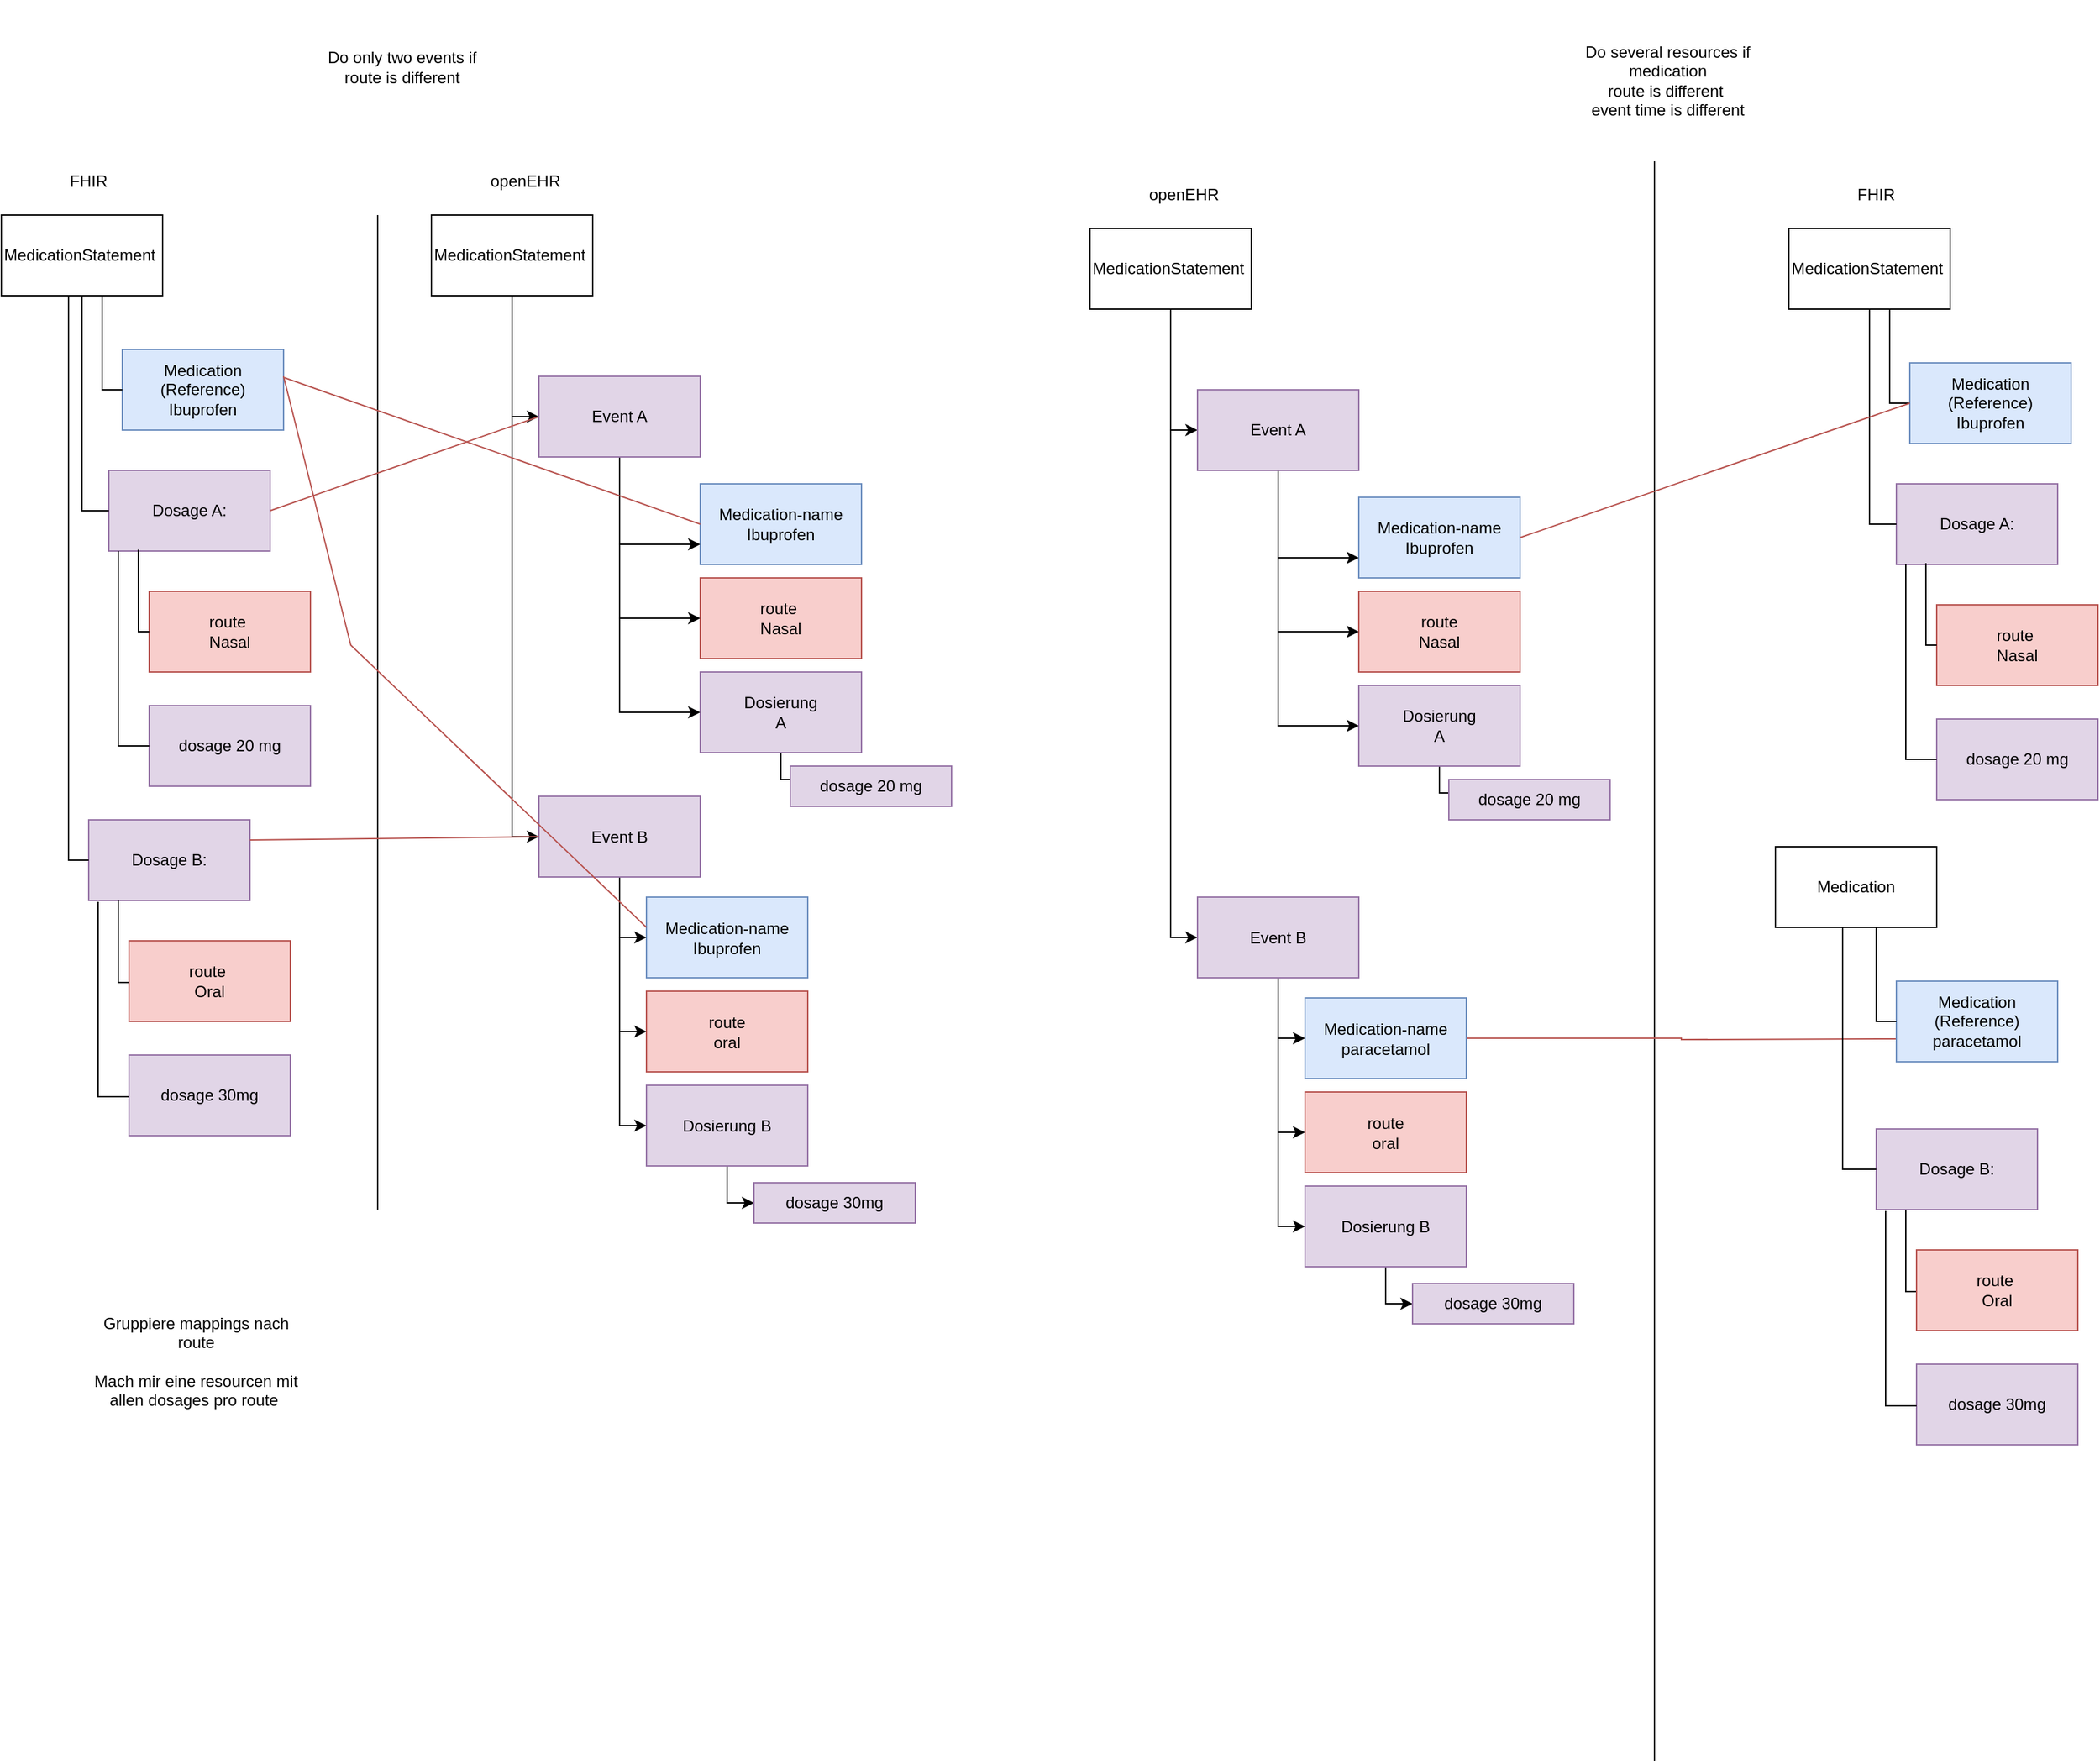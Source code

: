 <mxfile version="24.6.4" type="device">
  <diagram name="Seite-1" id="_jc1GH_dF3aMvNH4OyH0">
    <mxGraphModel dx="1147" dy="800" grid="1" gridSize="10" guides="1" tooltips="1" connect="1" arrows="1" fold="1" page="1" pageScale="1" pageWidth="827" pageHeight="1169" math="0" shadow="0">
      <root>
        <mxCell id="0" />
        <mxCell id="1" parent="0" />
        <mxCell id="tZZTub6FTzZyzJtT37lM-1" value="" style="endArrow=none;html=1;rounded=0;" parent="1" edge="1">
          <mxGeometry width="50" height="50" relative="1" as="geometry">
            <mxPoint x="400" y="900" as="sourcePoint" />
            <mxPoint x="400" y="160" as="targetPoint" />
          </mxGeometry>
        </mxCell>
        <mxCell id="tZZTub6FTzZyzJtT37lM-2" value="MedicationStatement&amp;nbsp;" style="rounded=0;whiteSpace=wrap;html=1;" parent="1" vertex="1">
          <mxGeometry x="120" y="160" width="120" height="60" as="geometry" />
        </mxCell>
        <mxCell id="tZZTub6FTzZyzJtT37lM-114" style="edgeStyle=orthogonalEdgeStyle;rounded=0;orthogonalLoop=1;jettySize=auto;html=1;entryX=0;entryY=0.5;entryDx=0;entryDy=0;" parent="1" source="tZZTub6FTzZyzJtT37lM-3" target="tZZTub6FTzZyzJtT37lM-28" edge="1">
          <mxGeometry relative="1" as="geometry">
            <Array as="points">
              <mxPoint x="500" y="310" />
            </Array>
          </mxGeometry>
        </mxCell>
        <mxCell id="tZZTub6FTzZyzJtT37lM-115" style="edgeStyle=orthogonalEdgeStyle;rounded=0;orthogonalLoop=1;jettySize=auto;html=1;entryX=0;entryY=0.5;entryDx=0;entryDy=0;" parent="1" source="tZZTub6FTzZyzJtT37lM-3" target="tZZTub6FTzZyzJtT37lM-33" edge="1">
          <mxGeometry relative="1" as="geometry">
            <Array as="points">
              <mxPoint x="500" y="622" />
            </Array>
          </mxGeometry>
        </mxCell>
        <mxCell id="tZZTub6FTzZyzJtT37lM-3" value="MedicationStatement&amp;nbsp;" style="rounded=0;whiteSpace=wrap;html=1;" parent="1" vertex="1">
          <mxGeometry x="440" y="160" width="120" height="60" as="geometry" />
        </mxCell>
        <mxCell id="tZZTub6FTzZyzJtT37lM-4" value="FHIR" style="text;html=1;strokeColor=none;fillColor=none;align=center;verticalAlign=middle;whiteSpace=wrap;rounded=0;" parent="1" vertex="1">
          <mxGeometry x="155" y="120" width="60" height="30" as="geometry" />
        </mxCell>
        <mxCell id="tZZTub6FTzZyzJtT37lM-5" value="openEHR" style="text;html=1;strokeColor=none;fillColor=none;align=center;verticalAlign=middle;whiteSpace=wrap;rounded=0;" parent="1" vertex="1">
          <mxGeometry x="480" y="120" width="60" height="30" as="geometry" />
        </mxCell>
        <mxCell id="tZZTub6FTzZyzJtT37lM-6" value="route&amp;nbsp;&lt;br&gt;Nasal" style="rounded=0;whiteSpace=wrap;html=1;fillColor=#f8cecc;strokeColor=#b85450;" parent="1" vertex="1">
          <mxGeometry x="230" y="440" width="120" height="60" as="geometry" />
        </mxCell>
        <mxCell id="tZZTub6FTzZyzJtT37lM-7" value="Dosage A:" style="rounded=0;whiteSpace=wrap;html=1;fillColor=#e1d5e7;strokeColor=#9673a6;" parent="1" vertex="1">
          <mxGeometry x="200" y="350" width="120" height="60" as="geometry" />
        </mxCell>
        <mxCell id="tZZTub6FTzZyzJtT37lM-8" value="dosage 20 mg" style="rounded=0;whiteSpace=wrap;html=1;fillColor=#e1d5e7;strokeColor=#9673a6;" parent="1" vertex="1">
          <mxGeometry x="230" y="525" width="120" height="60" as="geometry" />
        </mxCell>
        <mxCell id="tZZTub6FTzZyzJtT37lM-9" value="route&amp;nbsp;&lt;br&gt;Oral" style="rounded=0;whiteSpace=wrap;html=1;fillColor=#f8cecc;strokeColor=#b85450;" parent="1" vertex="1">
          <mxGeometry x="215" y="700" width="120" height="60" as="geometry" />
        </mxCell>
        <mxCell id="tZZTub6FTzZyzJtT37lM-10" value="Dosage B:" style="rounded=0;whiteSpace=wrap;html=1;fillColor=#e1d5e7;strokeColor=#9673a6;" parent="1" vertex="1">
          <mxGeometry x="185" y="610" width="120" height="60" as="geometry" />
        </mxCell>
        <mxCell id="tZZTub6FTzZyzJtT37lM-11" value="dosage 30mg" style="rounded=0;whiteSpace=wrap;html=1;fillColor=#e1d5e7;strokeColor=#9673a6;" parent="1" vertex="1">
          <mxGeometry x="215" y="785" width="120" height="60" as="geometry" />
        </mxCell>
        <mxCell id="tZZTub6FTzZyzJtT37lM-15" value="" style="endArrow=none;html=1;rounded=0;entryX=0.5;entryY=1;entryDx=0;entryDy=0;exitX=0;exitY=0.5;exitDx=0;exitDy=0;" parent="1" source="tZZTub6FTzZyzJtT37lM-7" target="tZZTub6FTzZyzJtT37lM-2" edge="1">
          <mxGeometry width="50" height="50" relative="1" as="geometry">
            <mxPoint x="170" y="280" as="sourcePoint" />
            <mxPoint x="180" y="210" as="targetPoint" />
            <Array as="points">
              <mxPoint x="180" y="380" />
            </Array>
          </mxGeometry>
        </mxCell>
        <mxCell id="tZZTub6FTzZyzJtT37lM-16" value="" style="endArrow=none;html=1;rounded=0;entryX=0.5;entryY=1;entryDx=0;entryDy=0;exitX=0;exitY=0.5;exitDx=0;exitDy=0;" parent="1" source="tZZTub6FTzZyzJtT37lM-10" edge="1">
          <mxGeometry width="50" height="50" relative="1" as="geometry">
            <mxPoint x="150" y="540" as="sourcePoint" />
            <mxPoint x="170" y="220" as="targetPoint" />
            <Array as="points">
              <mxPoint x="170" y="640" />
            </Array>
          </mxGeometry>
        </mxCell>
        <mxCell id="tZZTub6FTzZyzJtT37lM-18" value="" style="endArrow=none;html=1;rounded=0;exitX=0;exitY=0.5;exitDx=0;exitDy=0;entryX=0.183;entryY=0.983;entryDx=0;entryDy=0;entryPerimeter=0;" parent="1" source="tZZTub6FTzZyzJtT37lM-6" target="tZZTub6FTzZyzJtT37lM-7" edge="1">
          <mxGeometry width="50" height="50" relative="1" as="geometry">
            <mxPoint x="180" y="460" as="sourcePoint" />
            <mxPoint x="230" y="410" as="targetPoint" />
            <Array as="points">
              <mxPoint x="222" y="470" />
            </Array>
          </mxGeometry>
        </mxCell>
        <mxCell id="tZZTub6FTzZyzJtT37lM-19" value="" style="endArrow=none;html=1;rounded=0;exitX=0;exitY=0.5;exitDx=0;exitDy=0;entryX=0.183;entryY=0.983;entryDx=0;entryDy=0;entryPerimeter=0;" parent="1" source="tZZTub6FTzZyzJtT37lM-8" edge="1">
          <mxGeometry width="50" height="50" relative="1" as="geometry">
            <mxPoint x="215" y="471" as="sourcePoint" />
            <mxPoint x="207" y="410" as="targetPoint" />
            <Array as="points">
              <mxPoint x="207" y="555" />
            </Array>
          </mxGeometry>
        </mxCell>
        <mxCell id="tZZTub6FTzZyzJtT37lM-20" value="" style="endArrow=none;html=1;rounded=0;exitX=0;exitY=0.5;exitDx=0;exitDy=0;entryX=0.183;entryY=0.983;entryDx=0;entryDy=0;entryPerimeter=0;" parent="1" edge="1">
          <mxGeometry width="50" height="50" relative="1" as="geometry">
            <mxPoint x="215" y="731" as="sourcePoint" />
            <mxPoint x="207" y="670" as="targetPoint" />
            <Array as="points">
              <mxPoint x="207" y="731" />
            </Array>
          </mxGeometry>
        </mxCell>
        <mxCell id="tZZTub6FTzZyzJtT37lM-21" value="" style="endArrow=none;html=1;rounded=0;exitX=0;exitY=0.5;exitDx=0;exitDy=0;entryX=0.183;entryY=0.983;entryDx=0;entryDy=0;entryPerimeter=0;" parent="1" edge="1">
          <mxGeometry width="50" height="50" relative="1" as="geometry">
            <mxPoint x="215" y="816" as="sourcePoint" />
            <mxPoint x="192" y="671" as="targetPoint" />
            <Array as="points">
              <mxPoint x="192" y="816" />
            </Array>
          </mxGeometry>
        </mxCell>
        <mxCell id="tZZTub6FTzZyzJtT37lM-22" value="Medication (Reference)&lt;br&gt;Ibuprofen" style="rounded=0;whiteSpace=wrap;html=1;fillColor=#dae8fc;strokeColor=#6c8ebf;" parent="1" vertex="1">
          <mxGeometry x="210" y="260" width="120" height="60" as="geometry" />
        </mxCell>
        <mxCell id="tZZTub6FTzZyzJtT37lM-23" value="" style="endArrow=none;html=1;rounded=0;entryX=0.5;entryY=1;entryDx=0;entryDy=0;exitX=0;exitY=0.5;exitDx=0;exitDy=0;" parent="1" source="tZZTub6FTzZyzJtT37lM-22" edge="1">
          <mxGeometry width="50" height="50" relative="1" as="geometry">
            <mxPoint x="215" y="380" as="sourcePoint" />
            <mxPoint x="195" y="220" as="targetPoint" />
            <Array as="points">
              <mxPoint x="195" y="290" />
            </Array>
          </mxGeometry>
        </mxCell>
        <mxCell id="tZZTub6FTzZyzJtT37lM-25" value="Medication-name&lt;br style=&quot;border-color: var(--border-color);&quot;&gt;Ibuprofen" style="rounded=0;whiteSpace=wrap;html=1;fillColor=#dae8fc;strokeColor=#6c8ebf;" parent="1" vertex="1">
          <mxGeometry x="640" y="360" width="120" height="60" as="geometry" />
        </mxCell>
        <mxCell id="tZZTub6FTzZyzJtT37lM-49" style="edgeStyle=orthogonalEdgeStyle;rounded=0;orthogonalLoop=1;jettySize=auto;html=1;entryX=0;entryY=0.25;entryDx=0;entryDy=0;" parent="1" source="tZZTub6FTzZyzJtT37lM-26" edge="1">
          <mxGeometry relative="1" as="geometry">
            <mxPoint x="720.0" y="577.5" as="targetPoint" />
          </mxGeometry>
        </mxCell>
        <mxCell id="tZZTub6FTzZyzJtT37lM-26" value="Dosierung&lt;br&gt;A" style="rounded=0;whiteSpace=wrap;html=1;fillColor=#e1d5e7;strokeColor=#9673a6;" parent="1" vertex="1">
          <mxGeometry x="640" y="500" width="120" height="60" as="geometry" />
        </mxCell>
        <mxCell id="tZZTub6FTzZyzJtT37lM-27" value="route&amp;nbsp;&lt;br style=&quot;border-color: var(--border-color);&quot;&gt;Nasal" style="rounded=0;whiteSpace=wrap;html=1;fillColor=#f8cecc;strokeColor=#b85450;" parent="1" vertex="1">
          <mxGeometry x="640" y="430" width="120" height="60" as="geometry" />
        </mxCell>
        <mxCell id="tZZTub6FTzZyzJtT37lM-34" style="edgeStyle=orthogonalEdgeStyle;rounded=0;orthogonalLoop=1;jettySize=auto;html=1;entryX=0;entryY=0.75;entryDx=0;entryDy=0;" parent="1" source="tZZTub6FTzZyzJtT37lM-28" target="tZZTub6FTzZyzJtT37lM-25" edge="1">
          <mxGeometry relative="1" as="geometry" />
        </mxCell>
        <mxCell id="tZZTub6FTzZyzJtT37lM-35" style="edgeStyle=orthogonalEdgeStyle;rounded=0;orthogonalLoop=1;jettySize=auto;html=1;entryX=0;entryY=0.5;entryDx=0;entryDy=0;" parent="1" source="tZZTub6FTzZyzJtT37lM-28" target="tZZTub6FTzZyzJtT37lM-27" edge="1">
          <mxGeometry relative="1" as="geometry" />
        </mxCell>
        <mxCell id="tZZTub6FTzZyzJtT37lM-36" style="edgeStyle=orthogonalEdgeStyle;rounded=0;orthogonalLoop=1;jettySize=auto;html=1;entryX=0;entryY=0.5;entryDx=0;entryDy=0;" parent="1" source="tZZTub6FTzZyzJtT37lM-28" target="tZZTub6FTzZyzJtT37lM-26" edge="1">
          <mxGeometry relative="1" as="geometry" />
        </mxCell>
        <mxCell id="tZZTub6FTzZyzJtT37lM-28" value="Event A" style="rounded=0;whiteSpace=wrap;html=1;" parent="1" vertex="1">
          <mxGeometry x="520" y="280" width="120" height="60" as="geometry" />
        </mxCell>
        <mxCell id="tZZTub6FTzZyzJtT37lM-30" value="Medication-name&lt;br style=&quot;border-color: var(--border-color);&quot;&gt;Ibuprofen" style="rounded=0;whiteSpace=wrap;html=1;fillColor=#dae8fc;strokeColor=#6c8ebf;" parent="1" vertex="1">
          <mxGeometry x="600" y="667.5" width="120" height="60" as="geometry" />
        </mxCell>
        <mxCell id="tZZTub6FTzZyzJtT37lM-52" style="edgeStyle=orthogonalEdgeStyle;rounded=0;orthogonalLoop=1;jettySize=auto;html=1;entryX=0;entryY=0.5;entryDx=0;entryDy=0;" parent="1" source="tZZTub6FTzZyzJtT37lM-31" target="tZZTub6FTzZyzJtT37lM-51" edge="1">
          <mxGeometry relative="1" as="geometry" />
        </mxCell>
        <mxCell id="tZZTub6FTzZyzJtT37lM-31" value="Dosierung B" style="rounded=0;whiteSpace=wrap;html=1;fillColor=#e1d5e7;strokeColor=#9673a6;" parent="1" vertex="1">
          <mxGeometry x="600" y="807.5" width="120" height="60" as="geometry" />
        </mxCell>
        <mxCell id="tZZTub6FTzZyzJtT37lM-32" value="route&lt;br style=&quot;border-color: var(--border-color);&quot;&gt;oral" style="rounded=0;whiteSpace=wrap;html=1;fillColor=#f8cecc;strokeColor=#b85450;" parent="1" vertex="1">
          <mxGeometry x="600" y="737.5" width="120" height="60" as="geometry" />
        </mxCell>
        <mxCell id="tZZTub6FTzZyzJtT37lM-37" style="edgeStyle=orthogonalEdgeStyle;rounded=0;orthogonalLoop=1;jettySize=auto;html=1;entryX=0;entryY=0.5;entryDx=0;entryDy=0;" parent="1" source="tZZTub6FTzZyzJtT37lM-33" target="tZZTub6FTzZyzJtT37lM-30" edge="1">
          <mxGeometry relative="1" as="geometry" />
        </mxCell>
        <mxCell id="tZZTub6FTzZyzJtT37lM-38" style="edgeStyle=orthogonalEdgeStyle;rounded=0;orthogonalLoop=1;jettySize=auto;html=1;entryX=0;entryY=0.5;entryDx=0;entryDy=0;" parent="1" source="tZZTub6FTzZyzJtT37lM-33" target="tZZTub6FTzZyzJtT37lM-32" edge="1">
          <mxGeometry relative="1" as="geometry" />
        </mxCell>
        <mxCell id="tZZTub6FTzZyzJtT37lM-39" style="edgeStyle=orthogonalEdgeStyle;rounded=0;orthogonalLoop=1;jettySize=auto;html=1;entryX=0;entryY=0.5;entryDx=0;entryDy=0;" parent="1" source="tZZTub6FTzZyzJtT37lM-33" target="tZZTub6FTzZyzJtT37lM-31" edge="1">
          <mxGeometry relative="1" as="geometry" />
        </mxCell>
        <mxCell id="tZZTub6FTzZyzJtT37lM-33" value="Event B" style="rounded=0;whiteSpace=wrap;html=1;fillColor=#e1d5e7;strokeColor=#9673a6;" parent="1" vertex="1">
          <mxGeometry x="520" y="592.5" width="120" height="60" as="geometry" />
        </mxCell>
        <mxCell id="tZZTub6FTzZyzJtT37lM-40" value="" style="endArrow=none;html=1;rounded=0;fillColor=#f8cecc;strokeColor=#b85450;entryX=0;entryY=0.5;entryDx=0;entryDy=0;" parent="1" target="tZZTub6FTzZyzJtT37lM-28" edge="1">
          <mxGeometry width="50" height="50" relative="1" as="geometry">
            <mxPoint x="320" y="380" as="sourcePoint" />
            <mxPoint x="370" y="330" as="targetPoint" />
          </mxGeometry>
        </mxCell>
        <mxCell id="tZZTub6FTzZyzJtT37lM-42" value="" style="endArrow=none;html=1;rounded=0;fillColor=#f8cecc;strokeColor=#b85450;entryX=0;entryY=0.5;entryDx=0;entryDy=0;exitX=1;exitY=0.25;exitDx=0;exitDy=0;" parent="1" source="tZZTub6FTzZyzJtT37lM-10" target="tZZTub6FTzZyzJtT37lM-33" edge="1">
          <mxGeometry width="50" height="50" relative="1" as="geometry">
            <mxPoint x="320" y="390" as="sourcePoint" />
            <mxPoint x="480" y="320" as="targetPoint" />
          </mxGeometry>
        </mxCell>
        <mxCell id="tZZTub6FTzZyzJtT37lM-43" value="" style="endArrow=none;html=1;rounded=0;fillColor=#f8cecc;strokeColor=#b85450;entryX=0;entryY=0.5;entryDx=0;entryDy=0;exitX=1.005;exitY=0.35;exitDx=0;exitDy=0;exitPerimeter=0;" parent="1" source="tZZTub6FTzZyzJtT37lM-22" target="tZZTub6FTzZyzJtT37lM-25" edge="1">
          <mxGeometry width="50" height="50" relative="1" as="geometry">
            <mxPoint x="330" y="291" as="sourcePoint" />
            <mxPoint x="505" y="289" as="targetPoint" />
          </mxGeometry>
        </mxCell>
        <mxCell id="tZZTub6FTzZyzJtT37lM-44" value="" style="endArrow=none;html=1;rounded=0;fillColor=#f8cecc;strokeColor=#b85450;entryX=0;entryY=0.375;entryDx=0;entryDy=0;exitX=1.005;exitY=0.35;exitDx=0;exitDy=0;exitPerimeter=0;entryPerimeter=0;" parent="1" target="tZZTub6FTzZyzJtT37lM-30" edge="1">
          <mxGeometry width="50" height="50" relative="1" as="geometry">
            <mxPoint x="330" y="280" as="sourcePoint" />
            <mxPoint x="599" y="389" as="targetPoint" />
            <Array as="points">
              <mxPoint x="380" y="480" />
            </Array>
          </mxGeometry>
        </mxCell>
        <mxCell id="tZZTub6FTzZyzJtT37lM-50" value="dosage 20 mg" style="rounded=0;whiteSpace=wrap;html=1;fillColor=#e1d5e7;strokeColor=#9673a6;" parent="1" vertex="1">
          <mxGeometry x="707" y="570" width="120" height="30" as="geometry" />
        </mxCell>
        <mxCell id="tZZTub6FTzZyzJtT37lM-51" value="dosage 30mg" style="rounded=0;whiteSpace=wrap;html=1;fillColor=#e1d5e7;strokeColor=#9673a6;" parent="1" vertex="1">
          <mxGeometry x="680" y="880" width="120" height="30" as="geometry" />
        </mxCell>
        <mxCell id="tZZTub6FTzZyzJtT37lM-54" value="" style="endArrow=none;html=1;rounded=0;" parent="1" edge="1">
          <mxGeometry width="50" height="50" relative="1" as="geometry">
            <mxPoint x="1350" y="1310" as="sourcePoint" />
            <mxPoint x="1350" y="120" as="targetPoint" />
          </mxGeometry>
        </mxCell>
        <mxCell id="tZZTub6FTzZyzJtT37lM-116" style="edgeStyle=orthogonalEdgeStyle;rounded=0;orthogonalLoop=1;jettySize=auto;html=1;entryX=0;entryY=0.5;entryDx=0;entryDy=0;" parent="1" source="tZZTub6FTzZyzJtT37lM-118" target="tZZTub6FTzZyzJtT37lM-127" edge="1">
          <mxGeometry relative="1" as="geometry">
            <Array as="points">
              <mxPoint x="990" y="320" />
            </Array>
          </mxGeometry>
        </mxCell>
        <mxCell id="tZZTub6FTzZyzJtT37lM-117" style="edgeStyle=orthogonalEdgeStyle;rounded=0;orthogonalLoop=1;jettySize=auto;html=1;entryX=0;entryY=0.5;entryDx=0;entryDy=0;" parent="1" source="tZZTub6FTzZyzJtT37lM-118" target="tZZTub6FTzZyzJtT37lM-135" edge="1">
          <mxGeometry relative="1" as="geometry">
            <Array as="points">
              <mxPoint x="990" y="698" />
            </Array>
          </mxGeometry>
        </mxCell>
        <mxCell id="tZZTub6FTzZyzJtT37lM-118" value="MedicationStatement&amp;nbsp;" style="rounded=0;whiteSpace=wrap;html=1;" parent="1" vertex="1">
          <mxGeometry x="930" y="170" width="120" height="60" as="geometry" />
        </mxCell>
        <mxCell id="tZZTub6FTzZyzJtT37lM-119" value="openEHR" style="text;html=1;strokeColor=none;fillColor=none;align=center;verticalAlign=middle;whiteSpace=wrap;rounded=0;" parent="1" vertex="1">
          <mxGeometry x="970" y="130" width="60" height="30" as="geometry" />
        </mxCell>
        <mxCell id="tZZTub6FTzZyzJtT37lM-120" value="Medication-name  &lt;br&gt;Ibuprofen" style="rounded=0;whiteSpace=wrap;html=1;fillColor=#dae8fc;strokeColor=#6c8ebf;" parent="1" vertex="1">
          <mxGeometry x="1130" y="370" width="120" height="60" as="geometry" />
        </mxCell>
        <mxCell id="tZZTub6FTzZyzJtT37lM-121" style="edgeStyle=orthogonalEdgeStyle;rounded=0;orthogonalLoop=1;jettySize=auto;html=1;entryX=0;entryY=0.25;entryDx=0;entryDy=0;" parent="1" source="tZZTub6FTzZyzJtT37lM-122" edge="1">
          <mxGeometry relative="1" as="geometry">
            <mxPoint x="1210.0" y="587.5" as="targetPoint" />
          </mxGeometry>
        </mxCell>
        <mxCell id="tZZTub6FTzZyzJtT37lM-122" value="Dosierung&lt;br&gt;A" style="rounded=0;whiteSpace=wrap;html=1;fillColor=#e1d5e7;strokeColor=#9673a6;" parent="1" vertex="1">
          <mxGeometry x="1130" y="510" width="120" height="60" as="geometry" />
        </mxCell>
        <mxCell id="tZZTub6FTzZyzJtT37lM-123" value="route&lt;br&gt;Nasal" style="rounded=0;whiteSpace=wrap;html=1;fillColor=#f8cecc;strokeColor=#b85450;" parent="1" vertex="1">
          <mxGeometry x="1130" y="440" width="120" height="60" as="geometry" />
        </mxCell>
        <mxCell id="tZZTub6FTzZyzJtT37lM-124" style="edgeStyle=orthogonalEdgeStyle;rounded=0;orthogonalLoop=1;jettySize=auto;html=1;entryX=0;entryY=0.75;entryDx=0;entryDy=0;" parent="1" source="tZZTub6FTzZyzJtT37lM-127" target="tZZTub6FTzZyzJtT37lM-120" edge="1">
          <mxGeometry relative="1" as="geometry" />
        </mxCell>
        <mxCell id="tZZTub6FTzZyzJtT37lM-125" style="edgeStyle=orthogonalEdgeStyle;rounded=0;orthogonalLoop=1;jettySize=auto;html=1;entryX=0;entryY=0.5;entryDx=0;entryDy=0;" parent="1" source="tZZTub6FTzZyzJtT37lM-127" target="tZZTub6FTzZyzJtT37lM-123" edge="1">
          <mxGeometry relative="1" as="geometry" />
        </mxCell>
        <mxCell id="tZZTub6FTzZyzJtT37lM-126" style="edgeStyle=orthogonalEdgeStyle;rounded=0;orthogonalLoop=1;jettySize=auto;html=1;entryX=0;entryY=0.5;entryDx=0;entryDy=0;" parent="1" source="tZZTub6FTzZyzJtT37lM-127" target="tZZTub6FTzZyzJtT37lM-122" edge="1">
          <mxGeometry relative="1" as="geometry" />
        </mxCell>
        <mxCell id="tZZTub6FTzZyzJtT37lM-127" value="Event A" style="rounded=0;whiteSpace=wrap;html=1;fillColor=#e1d5e7;strokeColor=#9673a6;" parent="1" vertex="1">
          <mxGeometry x="1010" y="290" width="120" height="60" as="geometry" />
        </mxCell>
        <mxCell id="tZZTub6FTzZyzJtT37lM-235" style="edgeStyle=orthogonalEdgeStyle;rounded=0;orthogonalLoop=1;jettySize=auto;html=1;fillColor=#f8cecc;strokeColor=#b85450;endArrow=none;endFill=0;" parent="1" source="tZZTub6FTzZyzJtT37lM-128" edge="1">
          <mxGeometry relative="1" as="geometry">
            <mxPoint x="1530" y="773" as="targetPoint" />
          </mxGeometry>
        </mxCell>
        <mxCell id="tZZTub6FTzZyzJtT37lM-128" value="Medication-name&lt;br style=&quot;border-color: var(--border-color);&quot;&gt;paracetamol" style="rounded=0;whiteSpace=wrap;html=1;fillColor=#dae8fc;strokeColor=#6c8ebf;" parent="1" vertex="1">
          <mxGeometry x="1090" y="742.5" width="120" height="60" as="geometry" />
        </mxCell>
        <mxCell id="tZZTub6FTzZyzJtT37lM-129" style="edgeStyle=orthogonalEdgeStyle;rounded=0;orthogonalLoop=1;jettySize=auto;html=1;entryX=0;entryY=0.5;entryDx=0;entryDy=0;" parent="1" source="tZZTub6FTzZyzJtT37lM-130" target="tZZTub6FTzZyzJtT37lM-137" edge="1">
          <mxGeometry relative="1" as="geometry" />
        </mxCell>
        <mxCell id="tZZTub6FTzZyzJtT37lM-130" value="Dosierung B" style="rounded=0;whiteSpace=wrap;html=1;fillColor=#e1d5e7;strokeColor=#9673a6;" parent="1" vertex="1">
          <mxGeometry x="1090" y="882.5" width="120" height="60" as="geometry" />
        </mxCell>
        <mxCell id="tZZTub6FTzZyzJtT37lM-131" value="route&lt;br&gt;oral" style="rounded=0;whiteSpace=wrap;html=1;fillColor=#f8cecc;strokeColor=#b85450;" parent="1" vertex="1">
          <mxGeometry x="1090" y="812.5" width="120" height="60" as="geometry" />
        </mxCell>
        <mxCell id="tZZTub6FTzZyzJtT37lM-132" style="edgeStyle=orthogonalEdgeStyle;rounded=0;orthogonalLoop=1;jettySize=auto;html=1;entryX=0;entryY=0.5;entryDx=0;entryDy=0;" parent="1" source="tZZTub6FTzZyzJtT37lM-135" target="tZZTub6FTzZyzJtT37lM-128" edge="1">
          <mxGeometry relative="1" as="geometry" />
        </mxCell>
        <mxCell id="tZZTub6FTzZyzJtT37lM-133" style="edgeStyle=orthogonalEdgeStyle;rounded=0;orthogonalLoop=1;jettySize=auto;html=1;entryX=0;entryY=0.5;entryDx=0;entryDy=0;" parent="1" source="tZZTub6FTzZyzJtT37lM-135" target="tZZTub6FTzZyzJtT37lM-131" edge="1">
          <mxGeometry relative="1" as="geometry" />
        </mxCell>
        <mxCell id="tZZTub6FTzZyzJtT37lM-134" style="edgeStyle=orthogonalEdgeStyle;rounded=0;orthogonalLoop=1;jettySize=auto;html=1;entryX=0;entryY=0.5;entryDx=0;entryDy=0;" parent="1" source="tZZTub6FTzZyzJtT37lM-135" target="tZZTub6FTzZyzJtT37lM-130" edge="1">
          <mxGeometry relative="1" as="geometry" />
        </mxCell>
        <mxCell id="tZZTub6FTzZyzJtT37lM-135" value="Event B" style="rounded=0;whiteSpace=wrap;html=1;fillColor=#e1d5e7;strokeColor=#9673a6;" parent="1" vertex="1">
          <mxGeometry x="1010" y="667.5" width="120" height="60" as="geometry" />
        </mxCell>
        <mxCell id="tZZTub6FTzZyzJtT37lM-136" value="dosage 20 mg" style="rounded=0;whiteSpace=wrap;html=1;fillColor=#e1d5e7;strokeColor=#9673a6;" parent="1" vertex="1">
          <mxGeometry x="1197" y="580" width="120" height="30" as="geometry" />
        </mxCell>
        <mxCell id="tZZTub6FTzZyzJtT37lM-137" value="dosage 30mg" style="rounded=0;whiteSpace=wrap;html=1;fillColor=#e1d5e7;strokeColor=#9673a6;" parent="1" vertex="1">
          <mxGeometry x="1170" y="955" width="120" height="30" as="geometry" />
        </mxCell>
        <mxCell id="tZZTub6FTzZyzJtT37lM-182" value="MedicationStatement&amp;nbsp;" style="rounded=0;whiteSpace=wrap;html=1;" parent="1" vertex="1">
          <mxGeometry x="1450" y="170" width="120" height="60" as="geometry" />
        </mxCell>
        <mxCell id="tZZTub6FTzZyzJtT37lM-183" value="FHIR" style="text;html=1;strokeColor=none;fillColor=none;align=center;verticalAlign=middle;whiteSpace=wrap;rounded=0;" parent="1" vertex="1">
          <mxGeometry x="1485" y="130" width="60" height="30" as="geometry" />
        </mxCell>
        <mxCell id="tZZTub6FTzZyzJtT37lM-184" value="route&amp;nbsp;&lt;br&gt;Nasal" style="rounded=0;whiteSpace=wrap;html=1;fillColor=#f8cecc;strokeColor=#b85450;" parent="1" vertex="1">
          <mxGeometry x="1560" y="450" width="120" height="60" as="geometry" />
        </mxCell>
        <mxCell id="tZZTub6FTzZyzJtT37lM-185" value="Dosage A:" style="rounded=0;whiteSpace=wrap;html=1;fillColor=#e1d5e7;strokeColor=#9673a6;" parent="1" vertex="1">
          <mxGeometry x="1530" y="360" width="120" height="60" as="geometry" />
        </mxCell>
        <mxCell id="tZZTub6FTzZyzJtT37lM-186" value="dosage 20 mg" style="rounded=0;whiteSpace=wrap;html=1;fillColor=#e1d5e7;strokeColor=#9673a6;" parent="1" vertex="1">
          <mxGeometry x="1560" y="535" width="120" height="60" as="geometry" />
        </mxCell>
        <mxCell id="tZZTub6FTzZyzJtT37lM-190" value="" style="endArrow=none;html=1;rounded=0;entryX=0.5;entryY=1;entryDx=0;entryDy=0;exitX=0;exitY=0.5;exitDx=0;exitDy=0;" parent="1" source="tZZTub6FTzZyzJtT37lM-185" target="tZZTub6FTzZyzJtT37lM-182" edge="1">
          <mxGeometry width="50" height="50" relative="1" as="geometry">
            <mxPoint x="1500" y="290" as="sourcePoint" />
            <mxPoint x="1510" y="220" as="targetPoint" />
            <Array as="points">
              <mxPoint x="1510" y="390" />
            </Array>
          </mxGeometry>
        </mxCell>
        <mxCell id="tZZTub6FTzZyzJtT37lM-192" value="" style="endArrow=none;html=1;rounded=0;exitX=0;exitY=0.5;exitDx=0;exitDy=0;entryX=0.183;entryY=0.983;entryDx=0;entryDy=0;entryPerimeter=0;" parent="1" source="tZZTub6FTzZyzJtT37lM-184" target="tZZTub6FTzZyzJtT37lM-185" edge="1">
          <mxGeometry width="50" height="50" relative="1" as="geometry">
            <mxPoint x="1510" y="470" as="sourcePoint" />
            <mxPoint x="1560" y="420" as="targetPoint" />
            <Array as="points">
              <mxPoint x="1552" y="480" />
            </Array>
          </mxGeometry>
        </mxCell>
        <mxCell id="tZZTub6FTzZyzJtT37lM-193" value="" style="endArrow=none;html=1;rounded=0;exitX=0;exitY=0.5;exitDx=0;exitDy=0;entryX=0.183;entryY=0.983;entryDx=0;entryDy=0;entryPerimeter=0;" parent="1" source="tZZTub6FTzZyzJtT37lM-186" edge="1">
          <mxGeometry width="50" height="50" relative="1" as="geometry">
            <mxPoint x="1545" y="481" as="sourcePoint" />
            <mxPoint x="1537" y="420" as="targetPoint" />
            <Array as="points">
              <mxPoint x="1537" y="565" />
            </Array>
          </mxGeometry>
        </mxCell>
        <mxCell id="tZZTub6FTzZyzJtT37lM-196" value="Medication (Reference)&lt;br&gt;Ibuprofen" style="rounded=0;whiteSpace=wrap;html=1;fillColor=#dae8fc;strokeColor=#6c8ebf;" parent="1" vertex="1">
          <mxGeometry x="1540" y="270" width="120" height="60" as="geometry" />
        </mxCell>
        <mxCell id="tZZTub6FTzZyzJtT37lM-197" value="" style="endArrow=none;html=1;rounded=0;entryX=0.5;entryY=1;entryDx=0;entryDy=0;exitX=0;exitY=0.5;exitDx=0;exitDy=0;" parent="1" source="tZZTub6FTzZyzJtT37lM-196" edge="1">
          <mxGeometry width="50" height="50" relative="1" as="geometry">
            <mxPoint x="1545" y="390" as="sourcePoint" />
            <mxPoint x="1525" y="230" as="targetPoint" />
            <Array as="points">
              <mxPoint x="1525" y="300" />
            </Array>
          </mxGeometry>
        </mxCell>
        <mxCell id="tZZTub6FTzZyzJtT37lM-200" value="Do only two events if&amp;nbsp;&lt;br&gt;route is different&amp;nbsp;" style="text;html=1;strokeColor=none;fillColor=none;align=center;verticalAlign=middle;whiteSpace=wrap;rounded=0;" parent="1" vertex="1">
          <mxGeometry x="330" width="180" height="100" as="geometry" />
        </mxCell>
        <mxCell id="tZZTub6FTzZyzJtT37lM-203" value="Do several resources if medication&lt;br&gt;route is different&amp;nbsp;&lt;br&gt;event time is different" style="text;html=1;strokeColor=none;fillColor=none;align=center;verticalAlign=middle;whiteSpace=wrap;rounded=0;" parent="1" vertex="1">
          <mxGeometry x="1270" y="10" width="180" height="100" as="geometry" />
        </mxCell>
        <mxCell id="tZZTub6FTzZyzJtT37lM-204" value="" style="endArrow=none;html=1;rounded=0;entryX=0;entryY=0.5;entryDx=0;entryDy=0;fillColor=#f8cecc;strokeColor=#b85450;" parent="1" target="tZZTub6FTzZyzJtT37lM-196" edge="1">
          <mxGeometry width="50" height="50" relative="1" as="geometry">
            <mxPoint x="1250" y="400" as="sourcePoint" />
            <mxPoint x="1300" y="350" as="targetPoint" />
          </mxGeometry>
        </mxCell>
        <mxCell id="tZZTub6FTzZyzJtT37lM-211" value="Gruppiere mappings nach route&lt;br&gt;&lt;br&gt;Mach mir eine resourcen mit allen dosages pro route&amp;nbsp;" style="text;html=1;strokeColor=none;fillColor=none;align=center;verticalAlign=middle;whiteSpace=wrap;rounded=0;" parent="1" vertex="1">
          <mxGeometry x="180" y="942.5" width="170" height="140" as="geometry" />
        </mxCell>
        <mxCell id="tZZTub6FTzZyzJtT37lM-218" value="route&lt;br&gt;oral" style="rounded=0;whiteSpace=wrap;html=1;fillColor=#f8cecc;strokeColor=#b85450;" parent="1" vertex="1">
          <mxGeometry x="1090" y="812.5" width="120" height="60" as="geometry" />
        </mxCell>
        <mxCell id="tZZTub6FTzZyzJtT37lM-219" value="Medication" style="rounded=0;whiteSpace=wrap;html=1;" parent="1" vertex="1">
          <mxGeometry x="1440" y="630" width="120" height="60" as="geometry" />
        </mxCell>
        <mxCell id="tZZTub6FTzZyzJtT37lM-223" value="route&amp;nbsp;&lt;br&gt;Oral" style="rounded=0;whiteSpace=wrap;html=1;fillColor=#f8cecc;strokeColor=#b85450;" parent="1" vertex="1">
          <mxGeometry x="1545" y="930" width="120" height="60" as="geometry" />
        </mxCell>
        <mxCell id="tZZTub6FTzZyzJtT37lM-224" value="Dosage B:" style="rounded=0;whiteSpace=wrap;html=1;fillColor=#e1d5e7;strokeColor=#9673a6;" parent="1" vertex="1">
          <mxGeometry x="1515" y="840" width="120" height="60" as="geometry" />
        </mxCell>
        <mxCell id="tZZTub6FTzZyzJtT37lM-225" value="dosage 30mg" style="rounded=0;whiteSpace=wrap;html=1;fillColor=#e1d5e7;strokeColor=#9673a6;" parent="1" vertex="1">
          <mxGeometry x="1545" y="1015" width="120" height="60" as="geometry" />
        </mxCell>
        <mxCell id="tZZTub6FTzZyzJtT37lM-227" value="" style="endArrow=none;html=1;rounded=0;entryX=0.5;entryY=1;entryDx=0;entryDy=0;exitX=0;exitY=0.5;exitDx=0;exitDy=0;" parent="1" source="tZZTub6FTzZyzJtT37lM-224" edge="1">
          <mxGeometry width="50" height="50" relative="1" as="geometry">
            <mxPoint x="1470" y="1010" as="sourcePoint" />
            <mxPoint x="1490" y="690" as="targetPoint" />
            <Array as="points">
              <mxPoint x="1490" y="870" />
            </Array>
          </mxGeometry>
        </mxCell>
        <mxCell id="tZZTub6FTzZyzJtT37lM-230" value="" style="endArrow=none;html=1;rounded=0;exitX=0;exitY=0.5;exitDx=0;exitDy=0;entryX=0.183;entryY=0.983;entryDx=0;entryDy=0;entryPerimeter=0;" parent="1" edge="1">
          <mxGeometry width="50" height="50" relative="1" as="geometry">
            <mxPoint x="1545" y="961" as="sourcePoint" />
            <mxPoint x="1537" y="900" as="targetPoint" />
            <Array as="points">
              <mxPoint x="1537" y="961" />
            </Array>
          </mxGeometry>
        </mxCell>
        <mxCell id="tZZTub6FTzZyzJtT37lM-231" value="" style="endArrow=none;html=1;rounded=0;exitX=0;exitY=0.5;exitDx=0;exitDy=0;entryX=0.183;entryY=0.983;entryDx=0;entryDy=0;entryPerimeter=0;" parent="1" edge="1">
          <mxGeometry width="50" height="50" relative="1" as="geometry">
            <mxPoint x="1545" y="1046" as="sourcePoint" />
            <mxPoint x="1522" y="901" as="targetPoint" />
            <Array as="points">
              <mxPoint x="1522" y="1046" />
            </Array>
          </mxGeometry>
        </mxCell>
        <mxCell id="tZZTub6FTzZyzJtT37lM-232" value="Medication (Reference)&lt;br&gt;paracetamol" style="rounded=0;whiteSpace=wrap;html=1;fillColor=#dae8fc;strokeColor=#6c8ebf;" parent="1" vertex="1">
          <mxGeometry x="1530" y="730" width="120" height="60" as="geometry" />
        </mxCell>
        <mxCell id="tZZTub6FTzZyzJtT37lM-233" value="" style="endArrow=none;html=1;rounded=0;entryX=0.5;entryY=1;entryDx=0;entryDy=0;exitX=0;exitY=0.5;exitDx=0;exitDy=0;" parent="1" source="tZZTub6FTzZyzJtT37lM-232" edge="1">
          <mxGeometry width="50" height="50" relative="1" as="geometry">
            <mxPoint x="1535" y="850" as="sourcePoint" />
            <mxPoint x="1515" y="690" as="targetPoint" />
            <Array as="points">
              <mxPoint x="1515" y="760" />
            </Array>
          </mxGeometry>
        </mxCell>
        <mxCell id="tZZTub6FTzZyzJtT37lM-234" value="route&amp;nbsp;&lt;br&gt;Oral" style="rounded=0;whiteSpace=wrap;html=1;fillColor=#f8cecc;strokeColor=#b85450;" parent="1" vertex="1">
          <mxGeometry x="1545" y="930" width="120" height="60" as="geometry" />
        </mxCell>
        <mxCell id="tZZTub6FTzZyzJtT37lM-236" value="Event A" style="rounded=0;whiteSpace=wrap;html=1;fillColor=#e1d5e7;strokeColor=#9673a6;" parent="1" vertex="1">
          <mxGeometry x="520" y="280" width="120" height="60" as="geometry" />
        </mxCell>
      </root>
    </mxGraphModel>
  </diagram>
</mxfile>
